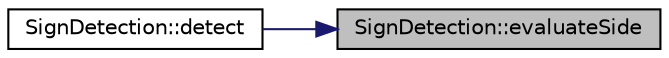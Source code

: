 digraph "SignDetection::evaluateSide"
{
 // LATEX_PDF_SIZE
  edge [fontname="Helvetica",fontsize="10",labelfontname="Helvetica",labelfontsize="10"];
  node [fontname="Helvetica",fontsize="10",shape=record];
  rankdir="RL";
  Node1 [label="SignDetection::evaluateSide",height=0.2,width=0.4,color="black", fillcolor="grey75", style="filled", fontcolor="black",tooltip="Determines in which side of the image the detections are in and adds that information to the individu..."];
  Node1 -> Node2 [dir="back",color="midnightblue",fontsize="10",style="solid",fontname="Helvetica"];
  Node2 [label="SignDetection::detect",height=0.2,width=0.4,color="black", fillcolor="white", style="filled",URL="$class_sign_detection.html#a78a11e3414117230bee1557af8c194c1",tooltip="Main function executing the sign detection and calling necessary filtering functions."];
}
